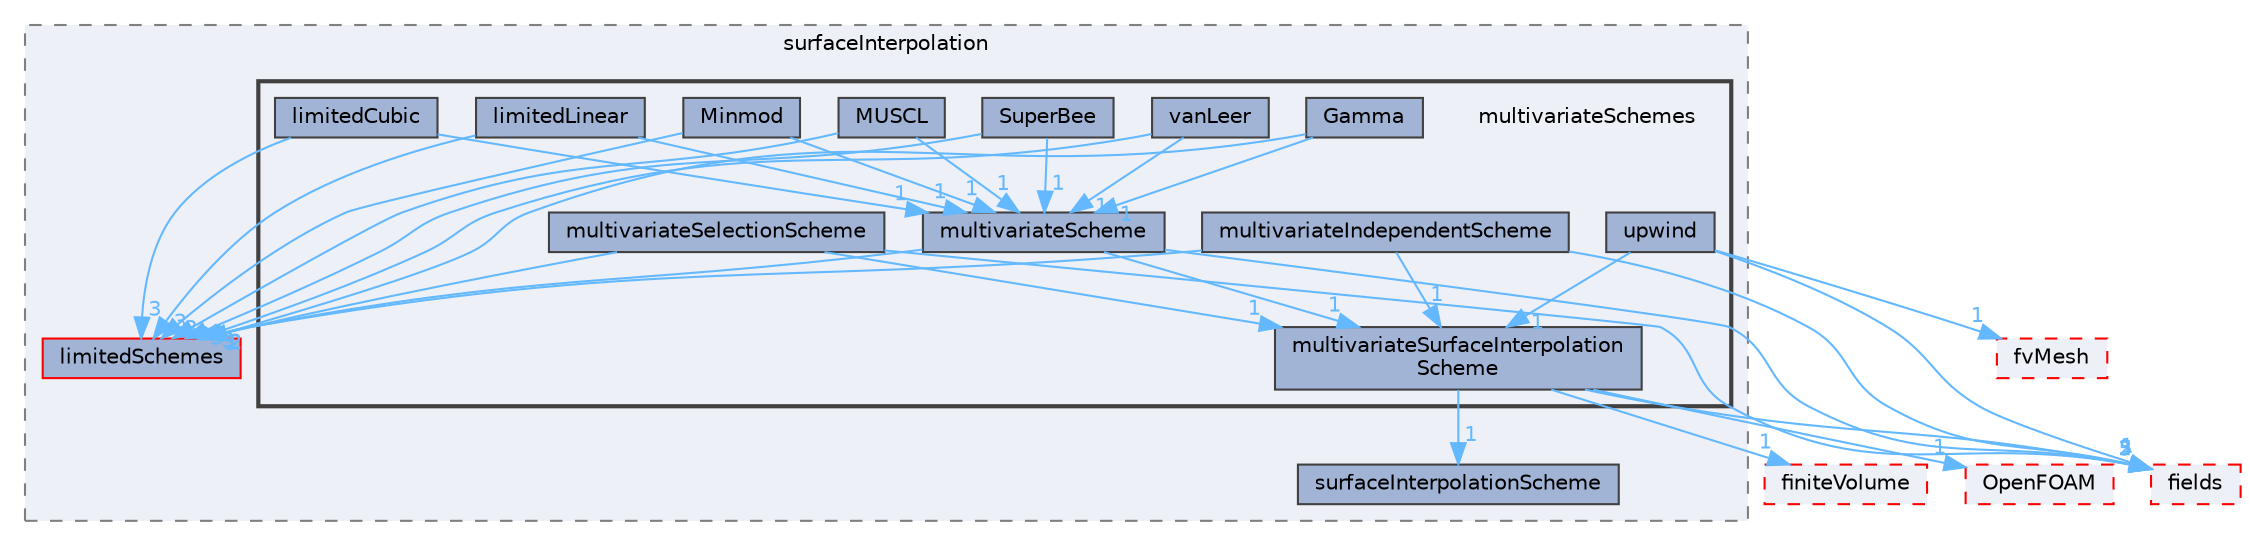 digraph "src/finiteVolume/interpolation/surfaceInterpolation/multivariateSchemes"
{
 // LATEX_PDF_SIZE
  bgcolor="transparent";
  edge [fontname=Helvetica,fontsize=10,labelfontname=Helvetica,labelfontsize=10];
  node [fontname=Helvetica,fontsize=10,shape=box,height=0.2,width=0.4];
  compound=true
  subgraph clusterdir_4df5f063103ed43a92094c50d9ef5fe1 {
    graph [ bgcolor="#edf0f7", pencolor="grey50", label="surfaceInterpolation", fontname=Helvetica,fontsize=10 style="filled,dashed", URL="dir_4df5f063103ed43a92094c50d9ef5fe1.html",tooltip=""]
  dir_3b094e1ce2b3f641da0071aec2c4e694 [label="limitedSchemes", fillcolor="#a2b4d6", color="red", style="filled", URL="dir_3b094e1ce2b3f641da0071aec2c4e694.html",tooltip=""];
  dir_19d3b1afd53ea5e65e1bc53b79dacb85 [label="surfaceInterpolationScheme", fillcolor="#a2b4d6", color="grey25", style="filled", URL="dir_19d3b1afd53ea5e65e1bc53b79dacb85.html",tooltip=""];
  subgraph clusterdir_5f7556748bbd257c389f2aea3abf7cc0 {
    graph [ bgcolor="#edf0f7", pencolor="grey25", label="", fontname=Helvetica,fontsize=10 style="filled,bold", URL="dir_5f7556748bbd257c389f2aea3abf7cc0.html",tooltip=""]
    dir_5f7556748bbd257c389f2aea3abf7cc0 [shape=plaintext, label="multivariateSchemes"];
  dir_9295831a011addee4ab78ec8f32738e7 [label="Gamma", fillcolor="#a2b4d6", color="grey25", style="filled", URL="dir_9295831a011addee4ab78ec8f32738e7.html",tooltip=""];
  dir_f03818456727ecc2934c48b66097ca66 [label="limitedCubic", fillcolor="#a2b4d6", color="grey25", style="filled", URL="dir_f03818456727ecc2934c48b66097ca66.html",tooltip=""];
  dir_d94f3b83d0298e230190f6feba4f3959 [label="limitedLinear", fillcolor="#a2b4d6", color="grey25", style="filled", URL="dir_d94f3b83d0298e230190f6feba4f3959.html",tooltip=""];
  dir_20af9e9560ae1f028ef85490837d372c [label="Minmod", fillcolor="#a2b4d6", color="grey25", style="filled", URL="dir_20af9e9560ae1f028ef85490837d372c.html",tooltip=""];
  dir_c46933debf2ab0cfdfe6c22f98f1c609 [label="multivariateIndependentScheme", fillcolor="#a2b4d6", color="grey25", style="filled", URL="dir_c46933debf2ab0cfdfe6c22f98f1c609.html",tooltip=""];
  dir_a36c8453882c7b9cc89dae802851deac [label="multivariateScheme", fillcolor="#a2b4d6", color="grey25", style="filled", URL="dir_a36c8453882c7b9cc89dae802851deac.html",tooltip=""];
  dir_b122d91266179e1ce4003d3c650fe26c [label="multivariateSelectionScheme", fillcolor="#a2b4d6", color="grey25", style="filled", URL="dir_b122d91266179e1ce4003d3c650fe26c.html",tooltip=""];
  dir_453c5c19221ab1f3df2671f95412c703 [label="multivariateSurfaceInterpolation\lScheme", fillcolor="#a2b4d6", color="grey25", style="filled", URL="dir_453c5c19221ab1f3df2671f95412c703.html",tooltip=""];
  dir_12f530e0a479b49646ba1147bdea0f28 [label="MUSCL", fillcolor="#a2b4d6", color="grey25", style="filled", URL="dir_12f530e0a479b49646ba1147bdea0f28.html",tooltip=""];
  dir_adc67144ffadf9fbfe4a0a81eefcb5e0 [label="SuperBee", fillcolor="#a2b4d6", color="grey25", style="filled", URL="dir_adc67144ffadf9fbfe4a0a81eefcb5e0.html",tooltip=""];
  dir_9ea6ef1bd2cb61183a2a8fcfd8152727 [label="upwind", fillcolor="#a2b4d6", color="grey25", style="filled", URL="dir_9ea6ef1bd2cb61183a2a8fcfd8152727.html",tooltip=""];
  dir_f38781aee48963c7a21df656fece1288 [label="vanLeer", fillcolor="#a2b4d6", color="grey25", style="filled", URL="dir_f38781aee48963c7a21df656fece1288.html",tooltip=""];
  }
  }
  dir_25ab4a83a983f7bb7a38b7f63bb141b7 [label="fields", fillcolor="#edf0f7", color="red", style="filled,dashed", URL="dir_25ab4a83a983f7bb7a38b7f63bb141b7.html",tooltip=""];
  dir_2ea871e4defbdbd60808750cae643c63 [label="finiteVolume", fillcolor="#edf0f7", color="red", style="filled,dashed", URL="dir_2ea871e4defbdbd60808750cae643c63.html",tooltip=""];
  dir_c5473ff19b20e6ec4dfe5c310b3778a8 [label="OpenFOAM", fillcolor="#edf0f7", color="red", style="filled,dashed", URL="dir_c5473ff19b20e6ec4dfe5c310b3778a8.html",tooltip=""];
  dir_c382fa095c9c33d8673c0dd60aaef275 [label="fvMesh", fillcolor="#edf0f7", color="red", style="filled,dashed", URL="dir_c382fa095c9c33d8673c0dd60aaef275.html",tooltip=""];
  dir_9295831a011addee4ab78ec8f32738e7->dir_3b094e1ce2b3f641da0071aec2c4e694 [headlabel="2", labeldistance=1.5 headhref="dir_001588_002165.html" href="dir_001588_002165.html" color="steelblue1" fontcolor="steelblue1"];
  dir_9295831a011addee4ab78ec8f32738e7->dir_a36c8453882c7b9cc89dae802851deac [headlabel="1", labeldistance=1.5 headhref="dir_001588_002502.html" href="dir_001588_002502.html" color="steelblue1" fontcolor="steelblue1"];
  dir_f03818456727ecc2934c48b66097ca66->dir_3b094e1ce2b3f641da0071aec2c4e694 [headlabel="3", labeldistance=1.5 headhref="dir_002158_002165.html" href="dir_002158_002165.html" color="steelblue1" fontcolor="steelblue1"];
  dir_f03818456727ecc2934c48b66097ca66->dir_a36c8453882c7b9cc89dae802851deac [headlabel="1", labeldistance=1.5 headhref="dir_002158_002502.html" href="dir_002158_002502.html" color="steelblue1" fontcolor="steelblue1"];
  dir_d94f3b83d0298e230190f6feba4f3959->dir_3b094e1ce2b3f641da0071aec2c4e694 [headlabel="3", labeldistance=1.5 headhref="dir_002162_002165.html" href="dir_002162_002165.html" color="steelblue1" fontcolor="steelblue1"];
  dir_d94f3b83d0298e230190f6feba4f3959->dir_a36c8453882c7b9cc89dae802851deac [headlabel="1", labeldistance=1.5 headhref="dir_002162_002502.html" href="dir_002162_002502.html" color="steelblue1" fontcolor="steelblue1"];
  dir_20af9e9560ae1f028ef85490837d372c->dir_3b094e1ce2b3f641da0071aec2c4e694 [headlabel="3", labeldistance=1.5 headhref="dir_002403_002165.html" href="dir_002403_002165.html" color="steelblue1" fontcolor="steelblue1"];
  dir_20af9e9560ae1f028ef85490837d372c->dir_a36c8453882c7b9cc89dae802851deac [headlabel="1", labeldistance=1.5 headhref="dir_002403_002502.html" href="dir_002403_002502.html" color="steelblue1" fontcolor="steelblue1"];
  dir_c46933debf2ab0cfdfe6c22f98f1c609->dir_25ab4a83a983f7bb7a38b7f63bb141b7 [headlabel="5", labeldistance=1.5 headhref="dir_002501_001332.html" href="dir_002501_001332.html" color="steelblue1" fontcolor="steelblue1"];
  dir_c46933debf2ab0cfdfe6c22f98f1c609->dir_3b094e1ce2b3f641da0071aec2c4e694 [headlabel="3", labeldistance=1.5 headhref="dir_002501_002165.html" href="dir_002501_002165.html" color="steelblue1" fontcolor="steelblue1"];
  dir_c46933debf2ab0cfdfe6c22f98f1c609->dir_453c5c19221ab1f3df2671f95412c703 [headlabel="1", labeldistance=1.5 headhref="dir_002501_002505.html" href="dir_002501_002505.html" color="steelblue1" fontcolor="steelblue1"];
  dir_a36c8453882c7b9cc89dae802851deac->dir_25ab4a83a983f7bb7a38b7f63bb141b7 [headlabel="3", labeldistance=1.5 headhref="dir_002502_001332.html" href="dir_002502_001332.html" color="steelblue1" fontcolor="steelblue1"];
  dir_a36c8453882c7b9cc89dae802851deac->dir_3b094e1ce2b3f641da0071aec2c4e694 [headlabel="1", labeldistance=1.5 headhref="dir_002502_002165.html" href="dir_002502_002165.html" color="steelblue1" fontcolor="steelblue1"];
  dir_a36c8453882c7b9cc89dae802851deac->dir_453c5c19221ab1f3df2671f95412c703 [headlabel="1", labeldistance=1.5 headhref="dir_002502_002505.html" href="dir_002502_002505.html" color="steelblue1" fontcolor="steelblue1"];
  dir_b122d91266179e1ce4003d3c650fe26c->dir_25ab4a83a983f7bb7a38b7f63bb141b7 [headlabel="5", labeldistance=1.5 headhref="dir_002504_001332.html" href="dir_002504_001332.html" color="steelblue1" fontcolor="steelblue1"];
  dir_b122d91266179e1ce4003d3c650fe26c->dir_3b094e1ce2b3f641da0071aec2c4e694 [headlabel="2", labeldistance=1.5 headhref="dir_002504_002165.html" href="dir_002504_002165.html" color="steelblue1" fontcolor="steelblue1"];
  dir_b122d91266179e1ce4003d3c650fe26c->dir_453c5c19221ab1f3df2671f95412c703 [headlabel="1", labeldistance=1.5 headhref="dir_002504_002505.html" href="dir_002504_002505.html" color="steelblue1" fontcolor="steelblue1"];
  dir_453c5c19221ab1f3df2671f95412c703->dir_19d3b1afd53ea5e65e1bc53b79dacb85 [headlabel="1", labeldistance=1.5 headhref="dir_002505_003849.html" href="dir_002505_003849.html" color="steelblue1" fontcolor="steelblue1"];
  dir_453c5c19221ab1f3df2671f95412c703->dir_25ab4a83a983f7bb7a38b7f63bb141b7 [headlabel="2", labeldistance=1.5 headhref="dir_002505_001332.html" href="dir_002505_001332.html" color="steelblue1" fontcolor="steelblue1"];
  dir_453c5c19221ab1f3df2671f95412c703->dir_2ea871e4defbdbd60808750cae643c63 [headlabel="1", labeldistance=1.5 headhref="dir_002505_001388.html" href="dir_002505_001388.html" color="steelblue1" fontcolor="steelblue1"];
  dir_453c5c19221ab1f3df2671f95412c703->dir_c5473ff19b20e6ec4dfe5c310b3778a8 [headlabel="1", labeldistance=1.5 headhref="dir_002505_002695.html" href="dir_002505_002695.html" color="steelblue1" fontcolor="steelblue1"];
  dir_12f530e0a479b49646ba1147bdea0f28->dir_3b094e1ce2b3f641da0071aec2c4e694 [headlabel="3", labeldistance=1.5 headhref="dir_002508_002165.html" href="dir_002508_002165.html" color="steelblue1" fontcolor="steelblue1"];
  dir_12f530e0a479b49646ba1147bdea0f28->dir_a36c8453882c7b9cc89dae802851deac [headlabel="1", labeldistance=1.5 headhref="dir_002508_002502.html" href="dir_002508_002502.html" color="steelblue1" fontcolor="steelblue1"];
  dir_adc67144ffadf9fbfe4a0a81eefcb5e0->dir_3b094e1ce2b3f641da0071aec2c4e694 [headlabel="3", labeldistance=1.5 headhref="dir_003811_002165.html" href="dir_003811_002165.html" color="steelblue1" fontcolor="steelblue1"];
  dir_adc67144ffadf9fbfe4a0a81eefcb5e0->dir_a36c8453882c7b9cc89dae802851deac [headlabel="1", labeldistance=1.5 headhref="dir_003811_002502.html" href="dir_003811_002502.html" color="steelblue1" fontcolor="steelblue1"];
  dir_9ea6ef1bd2cb61183a2a8fcfd8152727->dir_25ab4a83a983f7bb7a38b7f63bb141b7 [headlabel="1", labeldistance=1.5 headhref="dir_004238_001332.html" href="dir_004238_001332.html" color="steelblue1" fontcolor="steelblue1"];
  dir_9ea6ef1bd2cb61183a2a8fcfd8152727->dir_453c5c19221ab1f3df2671f95412c703 [headlabel="1", labeldistance=1.5 headhref="dir_004238_002505.html" href="dir_004238_002505.html" color="steelblue1" fontcolor="steelblue1"];
  dir_9ea6ef1bd2cb61183a2a8fcfd8152727->dir_c382fa095c9c33d8673c0dd60aaef275 [headlabel="1", labeldistance=1.5 headhref="dir_004238_001544.html" href="dir_004238_001544.html" color="steelblue1" fontcolor="steelblue1"];
  dir_f38781aee48963c7a21df656fece1288->dir_3b094e1ce2b3f641da0071aec2c4e694 [headlabel="3", labeldistance=1.5 headhref="dir_004251_002165.html" href="dir_004251_002165.html" color="steelblue1" fontcolor="steelblue1"];
  dir_f38781aee48963c7a21df656fece1288->dir_a36c8453882c7b9cc89dae802851deac [headlabel="1", labeldistance=1.5 headhref="dir_004251_002502.html" href="dir_004251_002502.html" color="steelblue1" fontcolor="steelblue1"];
}
